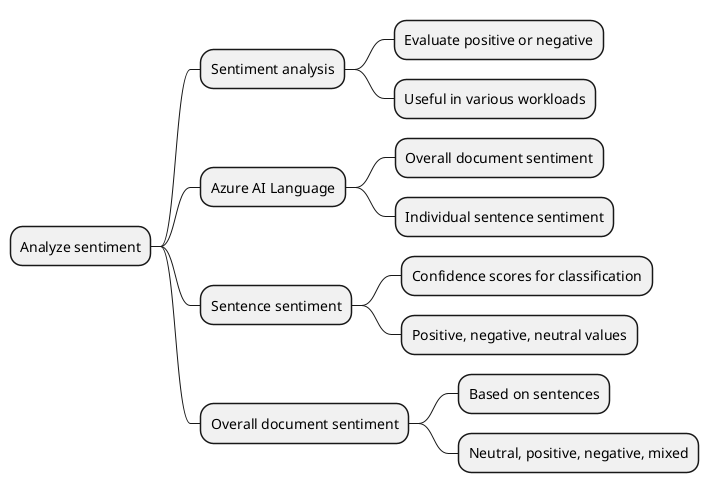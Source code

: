 @startmindmap
* Analyze sentiment
** Sentiment analysis
*** Evaluate positive or negative
*** Useful in various workloads
** Azure AI Language
*** Overall document sentiment
*** Individual sentence sentiment
** Sentence sentiment
*** Confidence scores for classification
*** Positive, negative, neutral values
** Overall document sentiment
*** Based on sentences
*** Neutral, positive, negative, mixed
@endmindmap